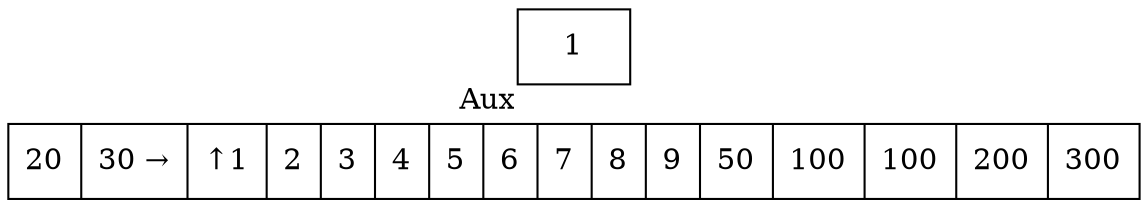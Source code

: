digraph G{ node [shape = record ];
 rankdir=LR;X[label="{ 20|30|1|2|3|4|5|6|7|8|9|50|100|100|200|300}"]X[label="{ 20|30 → | ↑ 1|2|3|4|5|6|7|8|9|50|100|100|200|300}"]
2[label="{1}"xlabel="Aux"]
}
